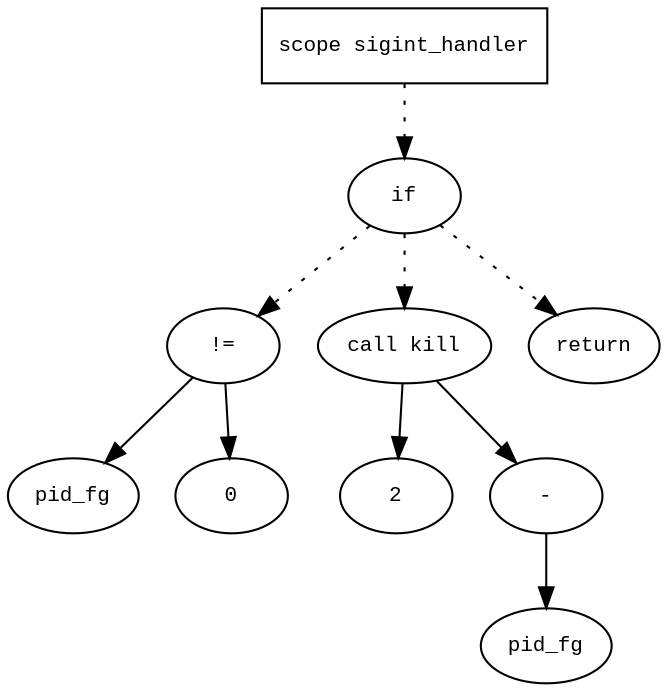digraph AST {
  graph [fontname="Times New Roman",fontsize=10];
  node  [fontname="Courier New",fontsize=10];
  edge  [fontname="Times New Roman",fontsize=10];

  node1 [label="scope sigint_handler",shape=box];
  node2 [label="if",shape=ellipse];
  node1 -> node2 [style=dotted];
  node3 [label="!=",shape=ellipse];
  node4 [label="pid_fg",shape=ellipse];
  node3 -> node4;
  node5 [label="0",shape=ellipse];
  node3 -> node5;
  node2 -> node3 [style=dotted];
  node6 [label="call kill",shape=ellipse];
  node7 [label="2",shape=ellipse];
  node6 -> node7;
  node8 [label="-",shape=ellipse];
  node9 [label="pid_fg",shape=ellipse];
  node8 -> node9;
  node6 -> node8;
  node2 -> node6 [style=dotted];
  node10 [label="return",shape=ellipse];
  node2 -> node10 [style=dotted];
} 